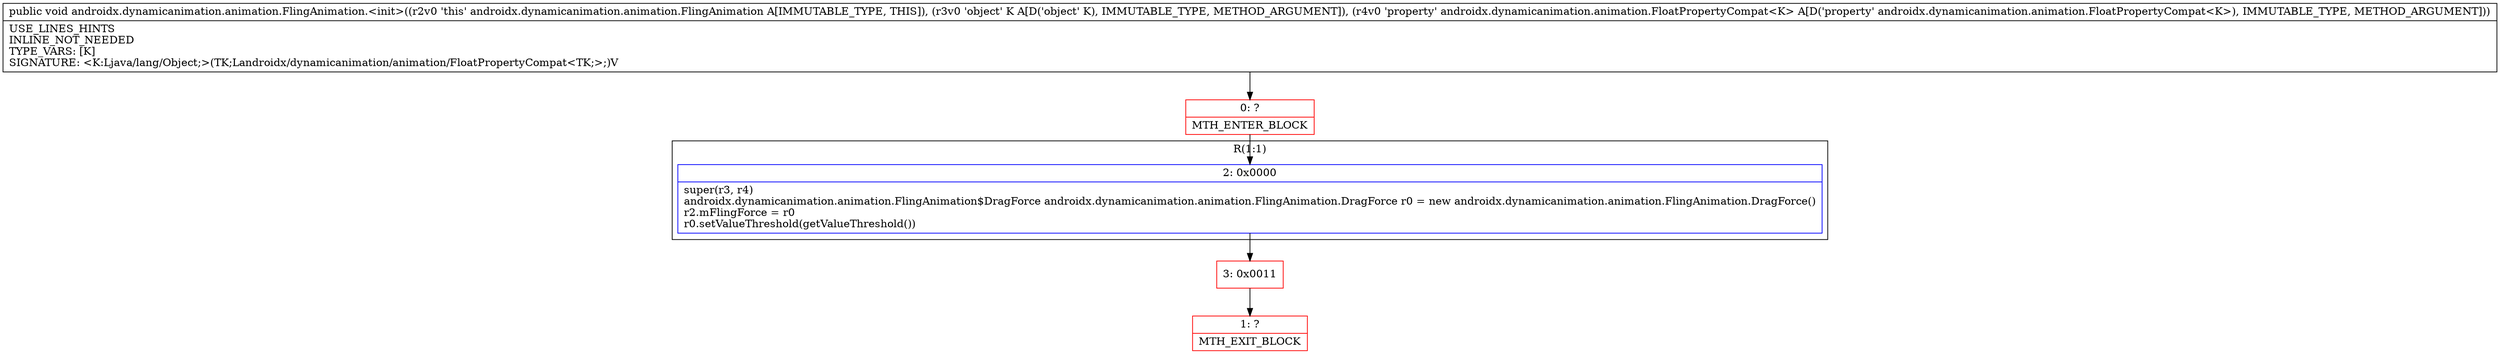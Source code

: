 digraph "CFG forandroidx.dynamicanimation.animation.FlingAnimation.\<init\>(Ljava\/lang\/Object;Landroidx\/dynamicanimation\/animation\/FloatPropertyCompat;)V" {
subgraph cluster_Region_124048606 {
label = "R(1:1)";
node [shape=record,color=blue];
Node_2 [shape=record,label="{2\:\ 0x0000|super(r3, r4)\landroidx.dynamicanimation.animation.FlingAnimation$DragForce androidx.dynamicanimation.animation.FlingAnimation.DragForce r0 = new androidx.dynamicanimation.animation.FlingAnimation.DragForce()\lr2.mFlingForce = r0\lr0.setValueThreshold(getValueThreshold())\l}"];
}
Node_0 [shape=record,color=red,label="{0\:\ ?|MTH_ENTER_BLOCK\l}"];
Node_3 [shape=record,color=red,label="{3\:\ 0x0011}"];
Node_1 [shape=record,color=red,label="{1\:\ ?|MTH_EXIT_BLOCK\l}"];
MethodNode[shape=record,label="{public void androidx.dynamicanimation.animation.FlingAnimation.\<init\>((r2v0 'this' androidx.dynamicanimation.animation.FlingAnimation A[IMMUTABLE_TYPE, THIS]), (r3v0 'object' K A[D('object' K), IMMUTABLE_TYPE, METHOD_ARGUMENT]), (r4v0 'property' androidx.dynamicanimation.animation.FloatPropertyCompat\<K\> A[D('property' androidx.dynamicanimation.animation.FloatPropertyCompat\<K\>), IMMUTABLE_TYPE, METHOD_ARGUMENT]))  | USE_LINES_HINTS\lINLINE_NOT_NEEDED\lTYPE_VARS: [K]\lSIGNATURE: \<K:Ljava\/lang\/Object;\>(TK;Landroidx\/dynamicanimation\/animation\/FloatPropertyCompat\<TK;\>;)V\l}"];
MethodNode -> Node_0;Node_2 -> Node_3;
Node_0 -> Node_2;
Node_3 -> Node_1;
}

